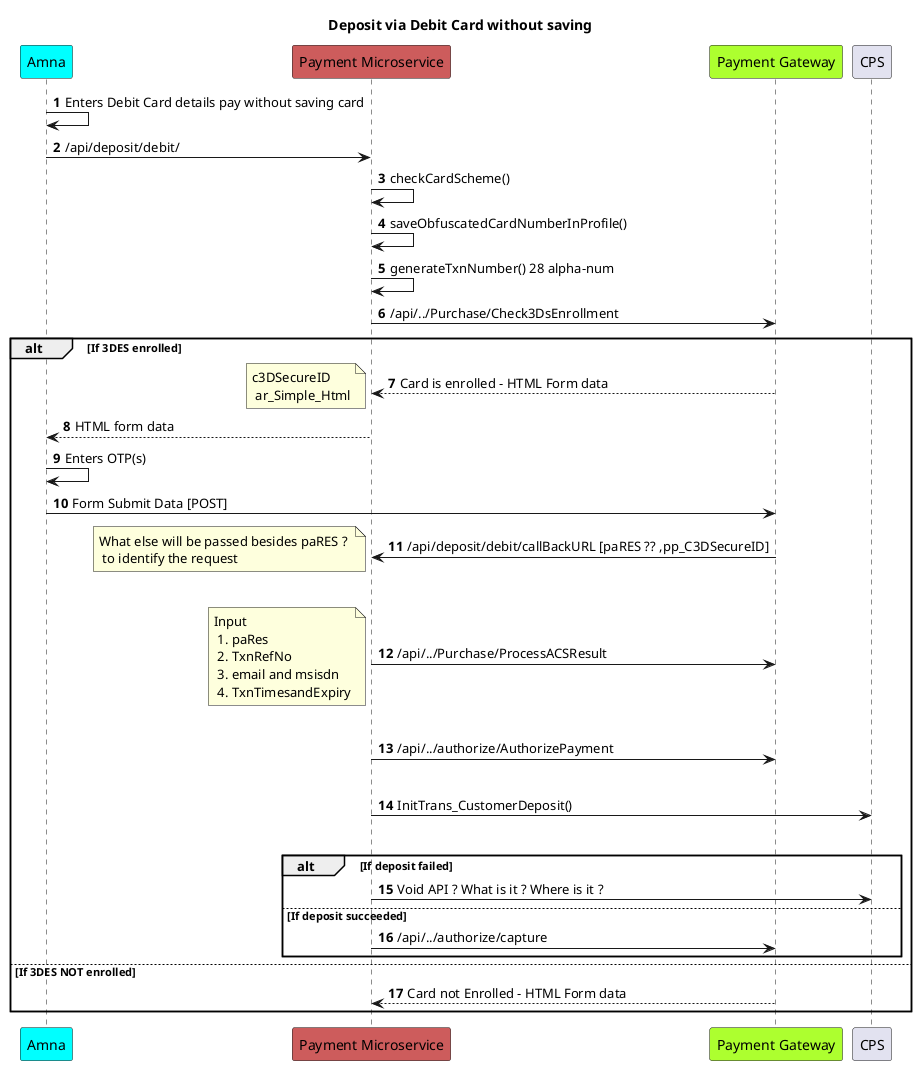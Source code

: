@startuml Basic
autonumber

title Deposit via Debit Card without saving 
'skinparam Monochrome true 
participant "Amna" as alice #Cyan
participant "Payment Microservice" as pm #IndianRed
participant "Payment Gateway" as pgw #GreenYellow
participant "CPS" as cps 

alice -> alice : Enters Debit Card details pay without saving card

alice-> pm : /api/deposit/debit/

pm->pm : checkCardScheme() 
pm->pm : saveObfuscatedCardNumberInProfile() 
pm->pm: generateTxnNumber() 28 alpha-num
pm->pgw: /api/../Purchase/Check3DsEnrollment

alt If 3DES enrolled 
pgw-->pm : Card is enrolled - HTML Form data
note left : c3DSecureID \n ar_Simple_Html

pm--> alice: HTML form data
alice-> alice : Enters OTP(s)

alice-> pgw : Form Submit Data [POST]

pgw->pm: /api/deposit/debit/callBackURL [paRES ?? ,pp_C3DSecureID]
note left : What else will be passed besides paRES ? \n to identify the request
|||
pm-> pgw : /api/../Purchase/ProcessACSResult
note left: Input \n 1. paRes \n 2. TxnRefNo \n 3. email and msisdn \n 4. TxnTimesandExpiry 
|||
pm -> pgw: /api/../authorize/AuthorizePayment
|||
pm->cps: InitTrans_CustomerDeposit()
|||

alt If deposit failed 
pm->cps: Void API ? What is it ? Where is it ? 
else If deposit succeeded 
pm->pgw: /api/../authorize/capture
end 


else If 3DES NOT enrolled 
pgw-->pm : Card not Enrolled - HTML Form data
end


@enduml